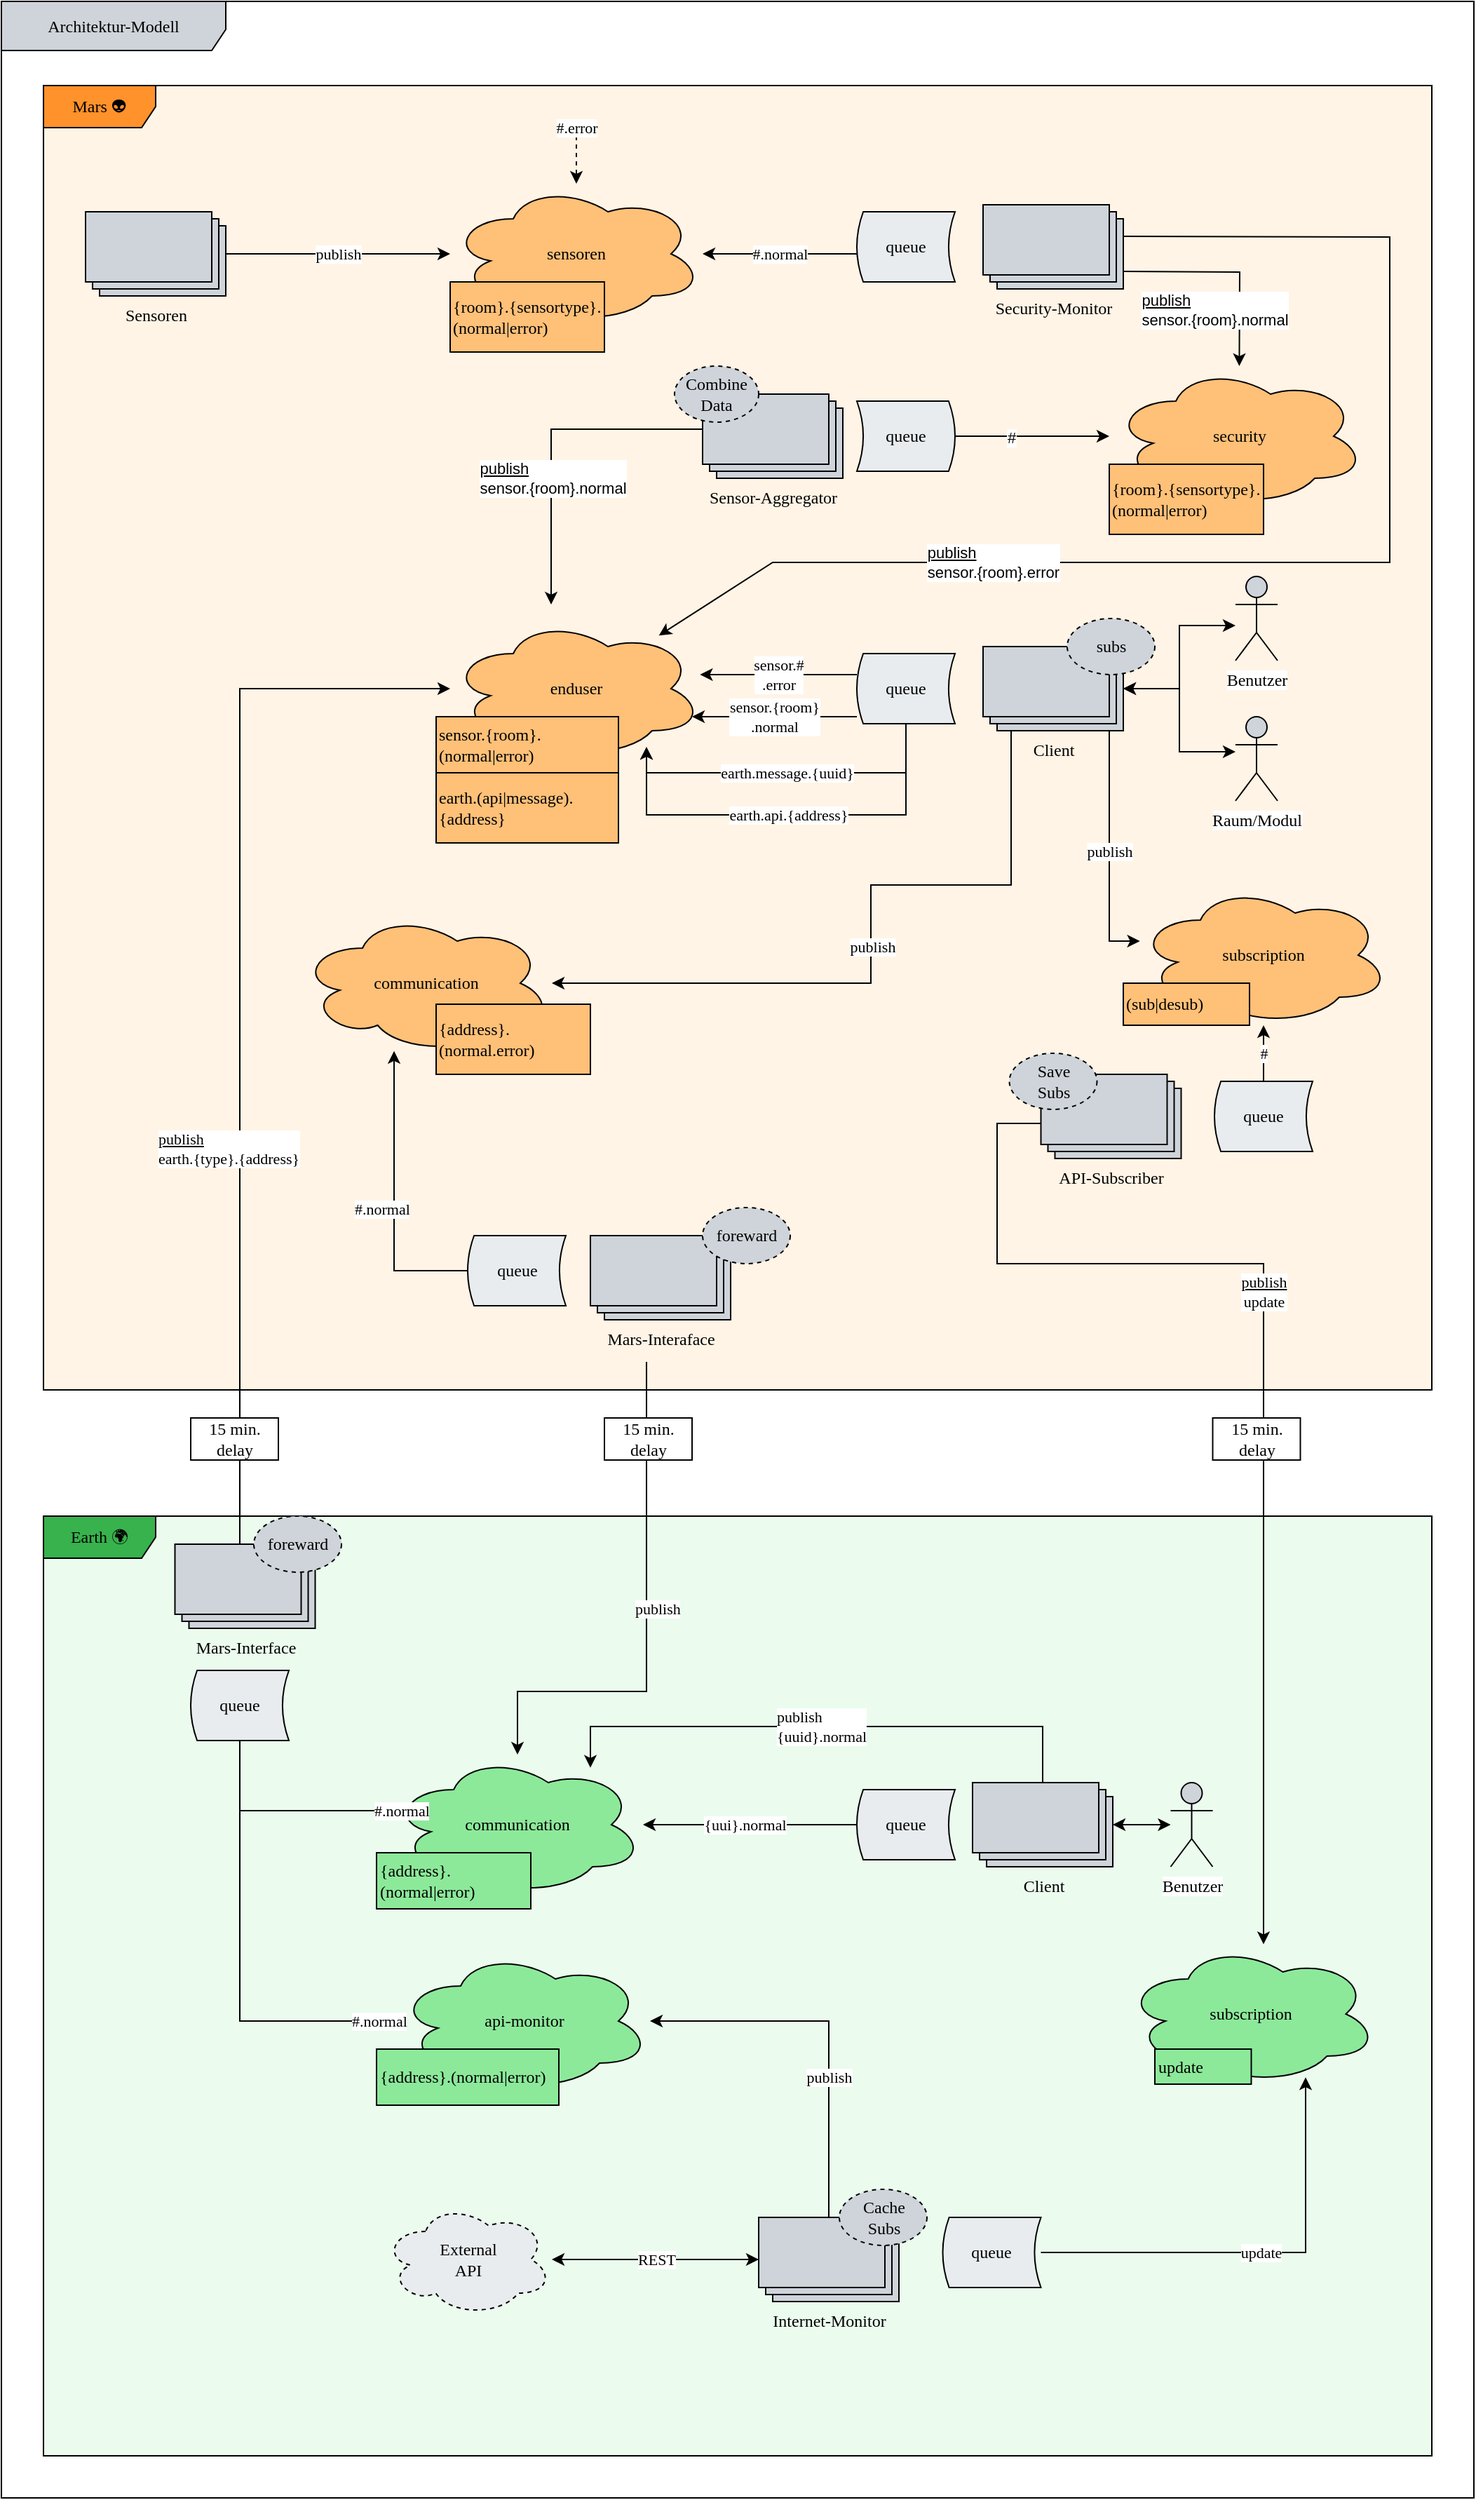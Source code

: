 <mxfile version="13.0.6" type="device"><diagram id="erU5Auw4rH4-HawhXIPo" name="Page-1"><mxGraphModel dx="386" dy="1212" grid="1" gridSize="10" guides="1" tooltips="1" connect="1" arrows="1" fold="1" page="0" pageScale="1" pageWidth="827" pageHeight="1169" background="#ffffff" math="0" shadow="0" extFonts="IBM Plex Sans^https://fonts.googleapis.com/css?family=IBM+Plex+Sans|IBM Plex Mono^https://fonts.googleapis.com/css?family=IBM+Plex+Mono"><root><mxCell id="0"/><mxCell id="1" parent="0"/><mxCell id="hUw3spgDHmvgVFq0hchr-114" value="Architektur-Modell" style="shape=umlFrame;whiteSpace=wrap;html=1;strokeColor=#000000;fillColor=#ced4da;gradientColor=none;fontFamily=IBM Plex Mono;width=160;height=35;" parent="1" vertex="1"><mxGeometry x="890" y="-30" width="1050" height="1780" as="geometry"/></mxCell><mxCell id="hUw3spgDHmvgVFq0hchr-70" value="Earth 🌍" style="shape=umlFrame;whiteSpace=wrap;html=1;fillColor=#37b24d;strokeColor=#000000;gradientColor=none;fontFamily=IBM Plex Mono;FType=g;width=80;height=30;swimlaneFillColor=#ebfbee;" parent="1" vertex="1"><mxGeometry x="920" y="1050" width="990" height="670" as="geometry"/></mxCell><mxCell id="hUw3spgDHmvgVFq0hchr-56" value="Mars 👽" style="shape=umlFrame;whiteSpace=wrap;html=1;fillColor=#ff922b;strokeColor=#000000;gradientColor=none;fontFamily=IBM Plex Mono;FType=g;width=80;height=30;comic=0;shadow=0;swimlaneFillColor=#fff4e6;" parent="1" vertex="1"><mxGeometry x="920" y="30" width="990" height="930" as="geometry"/></mxCell><mxCell id="hUw3spgDHmvgVFq0hchr-33" value="&lt;font face=&quot;IBM Plex Mono&quot;&gt;publish&lt;/font&gt;" style="edgeStyle=orthogonalEdgeStyle;rounded=0;orthogonalLoop=1;jettySize=auto;html=1;" parent="1" source="hUw3spgDHmvgVFq0hchr-2" target="hUw3spgDHmvgVFq0hchr-21" edge="1"><mxGeometry relative="1" as="geometry"/></mxCell><mxCell id="hUw3spgDHmvgVFq0hchr-2" value="&lt;font face=&quot;IBM Plex Mono&quot;&gt;Sensoren&lt;/font&gt;" style="verticalLabelPosition=bottom;verticalAlign=top;html=1;shape=mxgraph.basic.layered_rect;dx=10;outlineConnect=0;fillColor=#ced4da;" parent="1" vertex="1"><mxGeometry x="950" y="120" width="100" height="60" as="geometry"/></mxCell><mxCell id="hUw3spgDHmvgVFq0hchr-66" value="&lt;font face=&quot;IBM Plex Mono&quot;&gt;publish&lt;/font&gt;" style="edgeStyle=orthogonalEdgeStyle;rounded=0;orthogonalLoop=1;jettySize=auto;html=1;align=center;" parent="1" source="hUw3spgDHmvgVFq0hchr-3" target="hUw3spgDHmvgVFq0hchr-62" edge="1"><mxGeometry relative="1" as="geometry"><Array as="points"><mxPoint x="1680" y="640"/></Array></mxGeometry></mxCell><mxCell id="hUw3spgDHmvgVFq0hchr-90" value="" style="edgeStyle=orthogonalEdgeStyle;rounded=0;orthogonalLoop=1;jettySize=auto;html=1;fontFamily=IBM Plex Mono;align=center;" parent="1" source="hUw3spgDHmvgVFq0hchr-3" target="hUw3spgDHmvgVFq0hchr-89" edge="1"><mxGeometry relative="1" as="geometry"><Array as="points"><mxPoint x="1610" y="600"/><mxPoint x="1510" y="600"/><mxPoint x="1510" y="670"/></Array></mxGeometry></mxCell><mxCell id="hUw3spgDHmvgVFq0hchr-91" value="publish" style="edgeLabel;html=1;align=center;verticalAlign=middle;resizable=0;points=[];fontFamily=IBM Plex Mono;" parent="hUw3spgDHmvgVFq0hchr-90" vertex="1" connectable="0"><mxGeometry x="-0.001" y="1" relative="1" as="geometry"><mxPoint as="offset"/></mxGeometry></mxCell><mxCell id="hUw3spgDHmvgVFq0hchr-3" value="&lt;font face=&quot;IBM Plex Mono&quot;&gt;Client&lt;/font&gt;" style="verticalLabelPosition=bottom;verticalAlign=top;html=1;shape=mxgraph.basic.layered_rect;dx=10;outlineConnect=0;fillColor=#ced4da;" parent="1" vertex="1"><mxGeometry x="1590" y="430" width="100" height="60" as="geometry"/></mxCell><mxCell id="hUw3spgDHmvgVFq0hchr-4" value="&lt;font face=&quot;IBM Plex Mono&quot;&gt;Sensor-Aggregator&lt;/font&gt;" style="verticalLabelPosition=bottom;verticalAlign=top;html=1;shape=mxgraph.basic.layered_rect;dx=10;outlineConnect=0;fillColor=#ced4da;" parent="1" vertex="1"><mxGeometry x="1390" y="250" width="100" height="60" as="geometry"/></mxCell><mxCell id="hUw3spgDHmvgVFq0hchr-5" value="&lt;font face=&quot;IBM Plex Mono&quot;&gt;Security-Monitor&lt;/font&gt;" style="verticalLabelPosition=bottom;verticalAlign=top;html=1;shape=mxgraph.basic.layered_rect;dx=10;outlineConnect=0;fillColor=#ced4da;" parent="1" vertex="1"><mxGeometry x="1590" y="115" width="100" height="60" as="geometry"/></mxCell><mxCell id="hUw3spgDHmvgVFq0hchr-6" style="edgeStyle=orthogonalEdgeStyle;rounded=0;orthogonalLoop=1;jettySize=auto;html=1;startArrow=classic;startFill=1;endArrow=classic;endFill=1;fontFamily=IBM Plex Mono;" parent="1" source="hUw3spgDHmvgVFq0hchr-7" target="hUw3spgDHmvgVFq0hchr-3" edge="1"><mxGeometry relative="1" as="geometry"><mxPoint x="1780" y="455" as="targetPoint"/><Array as="points"><mxPoint x="1730" y="415"/><mxPoint x="1730" y="460"/></Array></mxGeometry></mxCell><mxCell id="hUw3spgDHmvgVFq0hchr-7" value="&lt;font face=&quot;IBM Plex Sans&quot;&gt;Benutzer&lt;/font&gt;" style="shape=umlActor;verticalLabelPosition=bottom;labelBackgroundColor=#ffffff;verticalAlign=top;html=1;strokeColor=#000000;fillColor=#CED4DA;gradientColor=none;" parent="1" vertex="1"><mxGeometry x="1770" y="380" width="30" height="60" as="geometry"/></mxCell><mxCell id="hUw3spgDHmvgVFq0hchr-8" style="edgeStyle=orthogonalEdgeStyle;rounded=0;orthogonalLoop=1;jettySize=auto;html=1;startArrow=classic;startFill=1;endArrow=classic;endFill=1;fontFamily=IBM Plex Mono;" parent="1" source="hUw3spgDHmvgVFq0hchr-9" target="hUw3spgDHmvgVFq0hchr-3" edge="1"><mxGeometry relative="1" as="geometry"><mxPoint x="1780" y="455" as="targetPoint"/><Array as="points"><mxPoint x="1730" y="505"/><mxPoint x="1730" y="460"/></Array></mxGeometry></mxCell><mxCell id="hUw3spgDHmvgVFq0hchr-9" value="&lt;font face=&quot;IBM Plex Sans&quot;&gt;Raum/Modul&lt;/font&gt;" style="shape=umlActor;verticalLabelPosition=bottom;labelBackgroundColor=#ffffff;verticalAlign=top;html=1;strokeColor=#000000;fillColor=#CED4DA;gradientColor=none;" parent="1" vertex="1"><mxGeometry x="1770" y="480" width="30" height="60" as="geometry"/></mxCell><mxCell id="hUw3spgDHmvgVFq0hchr-21" value="sensoren" style="ellipse;shape=cloud;whiteSpace=wrap;html=1;fontFamily=IBM Plex Sans;FType=g;fillColor=#FFC078;" parent="1" vertex="1"><mxGeometry x="1210" y="100" width="180" height="100" as="geometry"/></mxCell><mxCell id="hUw3spgDHmvgVFq0hchr-22" value="&lt;font face=&quot;IBM Plex Mono&quot;&gt;{room}.{sensortype}.(normal|error)&lt;/font&gt;" style="rounded=0;whiteSpace=wrap;html=1;fillColor=#FFC078;align=left;" parent="1" vertex="1"><mxGeometry x="1210" y="170" width="110" height="50" as="geometry"/></mxCell><mxCell id="hUw3spgDHmvgVFq0hchr-24" value="enduser" style="ellipse;shape=cloud;whiteSpace=wrap;html=1;fontFamily=IBM Plex Sans;FType=g;fillColor=#FFC078;" parent="1" vertex="1"><mxGeometry x="1210" y="410" width="180" height="100" as="geometry"/></mxCell><mxCell id="hUw3spgDHmvgVFq0hchr-31" value="&lt;font face=&quot;IBM Plex Mono&quot;&gt;#.normal&lt;/font&gt;" style="edgeStyle=orthogonalEdgeStyle;rounded=0;orthogonalLoop=1;jettySize=auto;html=1;" parent="1" source="hUw3spgDHmvgVFq0hchr-27" target="hUw3spgDHmvgVFq0hchr-21" edge="1"><mxGeometry relative="1" as="geometry"><Array as="points"><mxPoint x="1490" y="150"/><mxPoint x="1490" y="150"/></Array></mxGeometry></mxCell><mxCell id="hUw3spgDHmvgVFq0hchr-27" value="&lt;font face=&quot;IBM Plex Mono&quot;&gt;queue&lt;/font&gt;" style="shape=dataStorage;whiteSpace=wrap;html=1;fillColor=#E9ECEF;size=0.065;" parent="1" vertex="1"><mxGeometry x="1500" y="120" width="70" height="50" as="geometry"/></mxCell><mxCell id="hUw3spgDHmvgVFq0hchr-28" value="&lt;font face=&quot;IBM Plex Mono&quot;&gt;queue&lt;/font&gt;" style="shape=dataStorage;whiteSpace=wrap;html=1;fillColor=#E9ECEF;size=0.065;direction=west;" parent="1" vertex="1"><mxGeometry x="1500" y="255" width="70" height="50" as="geometry"/></mxCell><mxCell id="hUw3spgDHmvgVFq0hchr-37" value="&lt;font face=&quot;IBM Plex Sans&quot;&gt;Combine Data&lt;/font&gt;" style="ellipse;whiteSpace=wrap;html=1;strokeWidth=1;fillColor=#CED4DA;dashed=1;" parent="1" vertex="1"><mxGeometry x="1370" y="230" width="60" height="40" as="geometry"/></mxCell><mxCell id="hUw3spgDHmvgVFq0hchr-40" value="&lt;font face=&quot;IBM Plex Mono&quot;&gt;#.error&lt;/font&gt;" style="endArrow=classic;html=1;dashed=1;" parent="1" target="hUw3spgDHmvgVFq0hchr-21" edge="1"><mxGeometry x="-1" width="50" height="50" relative="1" as="geometry"><mxPoint x="1300" y="60" as="sourcePoint"/><mxPoint x="1300" y="10" as="targetPoint"/><mxPoint as="offset"/></mxGeometry></mxCell><mxCell id="hUw3spgDHmvgVFq0hchr-42" value="&lt;font face=&quot;IBM Plex Mono&quot;&gt;sensor.{room}.(normal|error)&lt;/font&gt;" style="rounded=0;whiteSpace=wrap;html=1;fillColor=#FFC078;align=left;" parent="1" vertex="1"><mxGeometry x="1200" y="480" width="130" height="40" as="geometry"/></mxCell><mxCell id="hUw3spgDHmvgVFq0hchr-49" value="&lt;font face=&quot;IBM Plex Mono&quot;&gt;sensor.{room}&lt;br&gt;.normal&lt;/font&gt;" style="edgeStyle=orthogonalEdgeStyle;rounded=0;orthogonalLoop=1;jettySize=auto;html=1;align=center;" parent="1" source="hUw3spgDHmvgVFq0hchr-48" target="hUw3spgDHmvgVFq0hchr-24" edge="1"><mxGeometry relative="1" as="geometry"><Array as="points"><mxPoint x="1490" y="480"/><mxPoint x="1490" y="480"/></Array></mxGeometry></mxCell><mxCell id="hUw3spgDHmvgVFq0hchr-50" value="&lt;font face=&quot;IBM Plex Mono&quot;&gt;sensor.#&lt;br&gt;.error&lt;/font&gt;" style="edgeStyle=orthogonalEdgeStyle;rounded=0;orthogonalLoop=1;jettySize=auto;html=1;align=center;" parent="1" source="hUw3spgDHmvgVFq0hchr-48" target="hUw3spgDHmvgVFq0hchr-24" edge="1"><mxGeometry relative="1" as="geometry"><Array as="points"><mxPoint x="1480" y="450"/><mxPoint x="1480" y="450"/></Array></mxGeometry></mxCell><mxCell id="hUw3spgDHmvgVFq0hchr-64" value="&lt;font face=&quot;IBM Plex Mono&quot;&gt;earth.message.{uuid}&lt;/font&gt;" style="edgeStyle=orthogonalEdgeStyle;rounded=0;orthogonalLoop=1;jettySize=auto;html=1;align=center;" parent="1" source="hUw3spgDHmvgVFq0hchr-48" target="hUw3spgDHmvgVFq0hchr-24" edge="1"><mxGeometry x="0.007" relative="1" as="geometry"><Array as="points"><mxPoint x="1535" y="520"/><mxPoint x="1350" y="520"/></Array><mxPoint as="offset"/></mxGeometry></mxCell><mxCell id="hUw3spgDHmvgVFq0hchr-65" value="&lt;font face=&quot;IBM Plex Mono&quot;&gt;earth.api.{address}&lt;/font&gt;" style="edgeStyle=orthogonalEdgeStyle;rounded=0;orthogonalLoop=1;jettySize=auto;html=1;align=center;" parent="1" source="hUw3spgDHmvgVFq0hchr-48" target="hUw3spgDHmvgVFq0hchr-24" edge="1"><mxGeometry relative="1" as="geometry"><Array as="points"><mxPoint x="1535" y="550"/><mxPoint x="1350" y="550"/></Array></mxGeometry></mxCell><mxCell id="hUw3spgDHmvgVFq0hchr-48" value="&lt;font face=&quot;IBM Plex Mono&quot;&gt;queue&lt;/font&gt;" style="shape=dataStorage;whiteSpace=wrap;html=1;fillColor=#E9ECEF;size=0.065;" parent="1" vertex="1"><mxGeometry x="1500" y="435" width="70" height="50" as="geometry"/></mxCell><mxCell id="hUw3spgDHmvgVFq0hchr-51" value="&lt;font face=&quot;IBM Plex Sans&quot;&gt;subs&lt;/font&gt;" style="ellipse;whiteSpace=wrap;html=1;strokeWidth=1;fillColor=#CED4DA;dashed=1;" parent="1" vertex="1"><mxGeometry x="1650" y="410" width="62.5" height="40" as="geometry"/></mxCell><mxCell id="hUw3spgDHmvgVFq0hchr-85" value="&lt;u&gt;publish&lt;/u&gt;&lt;br&gt;update" style="edgeStyle=orthogonalEdgeStyle;rounded=0;orthogonalLoop=1;jettySize=auto;html=1;fontFamily=IBM Plex Mono;align=center;" parent="1" source="hUw3spgDHmvgVFq0hchr-57" target="hUw3spgDHmvgVFq0hchr-78" edge="1"><mxGeometry x="-0.154" relative="1" as="geometry"><Array as="points"><mxPoint x="1600" y="770"/><mxPoint x="1600" y="870"/><mxPoint x="1790" y="870"/></Array><mxPoint as="offset"/></mxGeometry></mxCell><mxCell id="hUw3spgDHmvgVFq0hchr-57" value="&lt;font face=&quot;IBM Plex Mono&quot;&gt;API-Subscriber&lt;/font&gt;" style="verticalLabelPosition=bottom;verticalAlign=top;html=1;shape=mxgraph.basic.layered_rect;dx=10;outlineConnect=0;fillColor=#ced4da;" parent="1" vertex="1"><mxGeometry x="1631.25" y="735" width="100" height="60" as="geometry"/></mxCell><mxCell id="hUw3spgDHmvgVFq0hchr-58" value="&lt;font face=&quot;IBM Plex Sans&quot;&gt;Save&lt;br&gt;Subs&lt;/font&gt;" style="ellipse;whiteSpace=wrap;html=1;strokeWidth=1;fillColor=#CED4DA;dashed=1;" parent="1" vertex="1"><mxGeometry x="1608.75" y="720" width="62.5" height="40" as="geometry"/></mxCell><mxCell id="hUw3spgDHmvgVFq0hchr-61" value="&lt;font face=&quot;IBM Plex Mono&quot;&gt;&lt;u&gt;publish&lt;/u&gt;&lt;br&gt;earth.{type}.{address}&lt;/font&gt;" style="edgeStyle=orthogonalEdgeStyle;rounded=0;orthogonalLoop=1;jettySize=auto;html=1;align=left;" parent="1" source="hUw3spgDHmvgVFq0hchr-59" target="hUw3spgDHmvgVFq0hchr-24" edge="1"><mxGeometry x="-0.257" y="60" relative="1" as="geometry"><Array as="points"><mxPoint x="1060" y="460"/></Array><mxPoint as="offset"/></mxGeometry></mxCell><mxCell id="hUw3spgDHmvgVFq0hchr-59" value="&lt;font face=&quot;IBM Plex Mono&quot;&gt;Mars-Interface&lt;br&gt;&lt;/font&gt;" style="verticalLabelPosition=bottom;verticalAlign=top;html=1;shape=mxgraph.basic.layered_rect;dx=10;outlineConnect=0;fillColor=#ced4da;" parent="1" vertex="1"><mxGeometry x="1013.75" y="1070" width="100" height="60" as="geometry"/></mxCell><mxCell id="hUw3spgDHmvgVFq0hchr-60" value="&lt;font face=&quot;IBM Plex Mono&quot;&gt;earth.(api|message).{address}&lt;/font&gt;" style="rounded=0;whiteSpace=wrap;html=1;fillColor=#FFC078;align=left;" parent="1" vertex="1"><mxGeometry x="1200" y="520" width="130" height="50" as="geometry"/></mxCell><mxCell id="hUw3spgDHmvgVFq0hchr-62" value="subscription" style="ellipse;shape=cloud;whiteSpace=wrap;html=1;fontFamily=IBM Plex Sans;FType=g;fillColor=#FFC078;" parent="1" vertex="1"><mxGeometry x="1700" y="600" width="180" height="100" as="geometry"/></mxCell><mxCell id="hUw3spgDHmvgVFq0hchr-63" value="&lt;font face=&quot;IBM Plex Mono&quot;&gt;(sub|desub)&lt;/font&gt;" style="rounded=0;whiteSpace=wrap;html=1;fillColor=#FFC078;align=left;" parent="1" vertex="1"><mxGeometry x="1690" y="670" width="90" height="30" as="geometry"/></mxCell><mxCell id="hUw3spgDHmvgVFq0hchr-69" value="&lt;font face=&quot;IBM Plex Mono&quot;&gt;#&lt;/font&gt;" style="edgeStyle=orthogonalEdgeStyle;rounded=0;orthogonalLoop=1;jettySize=auto;html=1;align=center;" parent="1" source="hUw3spgDHmvgVFq0hchr-67" target="hUw3spgDHmvgVFq0hchr-62" edge="1"><mxGeometry relative="1" as="geometry"/></mxCell><mxCell id="hUw3spgDHmvgVFq0hchr-67" value="&lt;font face=&quot;IBM Plex Mono&quot;&gt;queue&lt;/font&gt;" style="shape=dataStorage;whiteSpace=wrap;html=1;fillColor=#E9ECEF;size=0.065;" parent="1" vertex="1"><mxGeometry x="1755" y="740" width="70" height="50" as="geometry"/></mxCell><mxCell id="hUw3spgDHmvgVFq0hchr-71" value="communication" style="ellipse;shape=cloud;whiteSpace=wrap;html=1;fontFamily=IBM Plex Sans;FType=g;fillColor=#8CE99A;" parent="1" vertex="1"><mxGeometry x="1167.5" y="1220" width="180" height="100" as="geometry"/></mxCell><mxCell id="hUw3spgDHmvgVFq0hchr-72" value="api-monitor" style="ellipse;shape=cloud;whiteSpace=wrap;html=1;fontFamily=IBM Plex Sans;FType=g;fillColor=#8ce99a;" parent="1" vertex="1"><mxGeometry x="1172.5" y="1360" width="180" height="100" as="geometry"/></mxCell><mxCell id="hUw3spgDHmvgVFq0hchr-74" value="#.normal" style="edgeStyle=orthogonalEdgeStyle;rounded=0;orthogonalLoop=1;jettySize=auto;html=1;align=left;fontFamily=IBM Plex Mono;" parent="1" source="hUw3spgDHmvgVFq0hchr-73" target="hUw3spgDHmvgVFq0hchr-71" edge="1"><mxGeometry x="0.549" y="20" relative="1" as="geometry"><Array as="points"><mxPoint x="1060" y="1260"/></Array><mxPoint x="20" y="20" as="offset"/></mxGeometry></mxCell><mxCell id="hUw3spgDHmvgVFq0hchr-75" value="#.normal" style="edgeStyle=orthogonalEdgeStyle;rounded=0;orthogonalLoop=1;jettySize=auto;html=1;align=left;fontFamily=IBM Plex Mono;" parent="1" source="hUw3spgDHmvgVFq0hchr-73" target="hUw3spgDHmvgVFq0hchr-72" edge="1"><mxGeometry x="0.647" y="20" relative="1" as="geometry"><Array as="points"><mxPoint x="1060" y="1410"/></Array><mxPoint x="20" y="20" as="offset"/></mxGeometry></mxCell><mxCell id="hUw3spgDHmvgVFq0hchr-73" value="&lt;font face=&quot;IBM Plex Mono&quot;&gt;queue&lt;/font&gt;" style="shape=dataStorage;whiteSpace=wrap;html=1;fillColor=#E9ECEF;size=0.065;" parent="1" vertex="1"><mxGeometry x="1025" y="1160" width="70" height="50" as="geometry"/></mxCell><mxCell id="hUw3spgDHmvgVFq0hchr-76" value="&lt;span style=&quot;font-family: &amp;#34;ibm plex mono&amp;#34;&quot;&gt;{address}.(normal|error)&lt;/span&gt;" style="rounded=0;whiteSpace=wrap;html=1;fillColor=#8CE99A;align=left;" parent="1" vertex="1"><mxGeometry x="1157.5" y="1290" width="110" height="40" as="geometry"/></mxCell><mxCell id="hUw3spgDHmvgVFq0hchr-77" value="&lt;span style=&quot;font-family: &amp;#34;ibm plex mono&amp;#34;&quot;&gt;{address}.(normal|error)&lt;/span&gt;" style="rounded=0;whiteSpace=wrap;html=1;fillColor=#8CE99A;align=left;" parent="1" vertex="1"><mxGeometry x="1157.5" y="1430" width="130" height="40" as="geometry"/></mxCell><mxCell id="hUw3spgDHmvgVFq0hchr-78" value="subscription" style="ellipse;shape=cloud;whiteSpace=wrap;html=1;fontFamily=IBM Plex Sans;FType=g;fillColor=#8CE99A;" parent="1" vertex="1"><mxGeometry x="1691.25" y="1355" width="180" height="100" as="geometry"/></mxCell><mxCell id="hUw3spgDHmvgVFq0hchr-79" value="&lt;font face=&quot;IBM Plex Mono&quot;&gt;update&lt;/font&gt;" style="rounded=0;whiteSpace=wrap;html=1;fillColor=#8CE99A;align=left;" parent="1" vertex="1"><mxGeometry x="1712.5" y="1430" width="68.75" height="25" as="geometry"/></mxCell><mxCell id="hUw3spgDHmvgVFq0hchr-81" value="&lt;font face=&quot;IBM Plex Mono&quot;&gt;15 min. delay&lt;/font&gt;" style="rounded=0;whiteSpace=wrap;html=1;fillColor=#ffffff;" parent="1" vertex="1"><mxGeometry x="1025" y="980" width="62.5" height="30" as="geometry"/></mxCell><mxCell id="hUw3spgDHmvgVFq0hchr-82" value="&lt;font face=&quot;IBM Plex Mono&quot;&gt;15 min. delay&lt;/font&gt;" style="rounded=0;whiteSpace=wrap;html=1;fillColor=#ffffff;" parent="1" vertex="1"><mxGeometry x="1753.75" y="980" width="62.5" height="30" as="geometry"/></mxCell><mxCell id="hUw3spgDHmvgVFq0hchr-89" value="communication" style="ellipse;shape=cloud;whiteSpace=wrap;html=1;fontFamily=IBM Plex Sans;FType=g;fillColor=#FFC078;" parent="1" vertex="1"><mxGeometry x="1102.5" y="620" width="180" height="100" as="geometry"/></mxCell><mxCell id="hUw3spgDHmvgVFq0hchr-92" value="&lt;span style=&quot;font-family: &amp;#34;ibm plex mono&amp;#34;&quot;&gt;{address}.(normal.error)&lt;/span&gt;" style="rounded=0;whiteSpace=wrap;html=1;fillColor=#FFC078;align=left;" parent="1" vertex="1"><mxGeometry x="1200" y="685" width="110" height="50" as="geometry"/></mxCell><mxCell id="hUw3spgDHmvgVFq0hchr-98" value="publish" style="edgeStyle=orthogonalEdgeStyle;rounded=0;orthogonalLoop=1;jettySize=auto;html=1;fontFamily=IBM Plex Mono;align=left;" parent="1" target="hUw3spgDHmvgVFq0hchr-71" edge="1"><mxGeometry x="-0.055" y="-10" relative="1" as="geometry"><Array as="points"><mxPoint x="1350" y="1175"/><mxPoint x="1258" y="1175"/></Array><mxPoint x="1350" y="940" as="sourcePoint"/><mxPoint as="offset"/></mxGeometry></mxCell><mxCell id="hUw3spgDHmvgVFq0hchr-93" value="&lt;font face=&quot;IBM Plex Mono&quot;&gt;Mars-Interaface&lt;br&gt;&lt;/font&gt;" style="verticalLabelPosition=bottom;verticalAlign=top;html=1;shape=mxgraph.basic.layered_rect;dx=10;outlineConnect=0;fillColor=#ced4da;" parent="1" vertex="1"><mxGeometry x="1310" y="850" width="100" height="60" as="geometry"/></mxCell><mxCell id="hUw3spgDHmvgVFq0hchr-95" value="#.normal" style="edgeStyle=orthogonalEdgeStyle;rounded=0;orthogonalLoop=1;jettySize=auto;html=1;fontFamily=IBM Plex Mono;align=left;" parent="1" source="hUw3spgDHmvgVFq0hchr-94" target="hUw3spgDHmvgVFq0hchr-89" edge="1"><mxGeometry x="-0.498" y="-54" relative="1" as="geometry"><Array as="points"><mxPoint x="1170" y="875"/></Array><mxPoint x="-84" y="-44" as="offset"/></mxGeometry></mxCell><mxCell id="hUw3spgDHmvgVFq0hchr-94" value="&lt;font face=&quot;IBM Plex Mono&quot;&gt;queue&lt;/font&gt;" style="shape=dataStorage;whiteSpace=wrap;html=1;fillColor=#E9ECEF;size=0.065;" parent="1" vertex="1"><mxGeometry x="1222.5" y="850" width="70" height="50" as="geometry"/></mxCell><mxCell id="hUw3spgDHmvgVFq0hchr-97" value="&lt;font face=&quot;IBM Plex Mono&quot;&gt;15 min. delay&lt;/font&gt;" style="rounded=0;whiteSpace=wrap;html=1;fillColor=#ffffff;" parent="1" vertex="1"><mxGeometry x="1320" y="980" width="62.5" height="30" as="geometry"/></mxCell><mxCell id="hUw3spgDHmvgVFq0hchr-102" style="edgeStyle=orthogonalEdgeStyle;rounded=0;orthogonalLoop=1;jettySize=auto;html=1;startArrow=classic;startFill=1;fontFamily=IBM Plex Mono;align=left;" parent="1" source="hUw3spgDHmvgVFq0hchr-99" target="hUw3spgDHmvgVFq0hchr-100" edge="1"><mxGeometry relative="1" as="geometry"/></mxCell><mxCell id="hUw3spgDHmvgVFq0hchr-105" value="publish&lt;br&gt;{uuid}.normal" style="edgeStyle=orthogonalEdgeStyle;rounded=0;orthogonalLoop=1;jettySize=auto;html=1;startArrow=none;startFill=0;endArrow=classic;endFill=1;endSize=6;fontFamily=IBM Plex Mono;align=left;" parent="1" source="hUw3spgDHmvgVFq0hchr-99" target="hUw3spgDHmvgVFq0hchr-71" edge="1"><mxGeometry x="0.187" relative="1" as="geometry"><Array as="points"><mxPoint x="1633" y="1200"/><mxPoint x="1310" y="1200"/></Array><mxPoint x="1" as="offset"/></mxGeometry></mxCell><mxCell id="hUw3spgDHmvgVFq0hchr-99" value="&lt;font face=&quot;IBM Plex Mono&quot;&gt;Client&lt;/font&gt;" style="verticalLabelPosition=bottom;verticalAlign=top;html=1;shape=mxgraph.basic.layered_rect;dx=10;outlineConnect=0;fillColor=#ced4da;" parent="1" vertex="1"><mxGeometry x="1582.5" y="1240" width="100" height="60" as="geometry"/></mxCell><mxCell id="hUw3spgDHmvgVFq0hchr-100" value="&lt;font face=&quot;IBM Plex Sans&quot;&gt;Benutzer&lt;/font&gt;" style="shape=umlActor;verticalLabelPosition=bottom;labelBackgroundColor=#ffffff;verticalAlign=top;html=1;strokeColor=#000000;fillColor=#CED4DA;gradientColor=none;" parent="1" vertex="1"><mxGeometry x="1723.75" y="1240" width="30" height="60" as="geometry"/></mxCell><mxCell id="hUw3spgDHmvgVFq0hchr-104" value="{uui}.normal" style="edgeStyle=orthogonalEdgeStyle;rounded=0;orthogonalLoop=1;jettySize=auto;html=1;startArrow=none;startFill=0;fontFamily=IBM Plex Mono;align=center;endArrow=classic;endFill=1;endSize=6;" parent="1" source="hUw3spgDHmvgVFq0hchr-103" target="hUw3spgDHmvgVFq0hchr-71" edge="1"><mxGeometry x="0.049" relative="1" as="geometry"><mxPoint as="offset"/></mxGeometry></mxCell><mxCell id="hUw3spgDHmvgVFq0hchr-103" value="&lt;font face=&quot;IBM Plex Mono&quot;&gt;queue&lt;/font&gt;" style="shape=dataStorage;whiteSpace=wrap;html=1;fillColor=#E9ECEF;size=0.065;" parent="1" vertex="1"><mxGeometry x="1500" y="1245" width="70" height="50" as="geometry"/></mxCell><mxCell id="hUw3spgDHmvgVFq0hchr-109" value="update" style="edgeStyle=orthogonalEdgeStyle;rounded=0;orthogonalLoop=1;jettySize=auto;html=1;startArrow=none;startFill=0;endArrow=classic;endFill=1;endSize=6;fontFamily=IBM Plex Mono;align=center;" parent="1" source="hUw3spgDHmvgVFq0hchr-106" target="hUw3spgDHmvgVFq0hchr-78" edge="1"><mxGeometry relative="1" as="geometry"><Array as="points"><mxPoint x="1820" y="1575"/></Array></mxGeometry></mxCell><mxCell id="hUw3spgDHmvgVFq0hchr-106" value="&lt;font face=&quot;IBM Plex Mono&quot;&gt;queue&lt;/font&gt;" style="shape=dataStorage;whiteSpace=wrap;html=1;fillColor=#E9ECEF;size=0.065;" parent="1" vertex="1"><mxGeometry x="1561.25" y="1550" width="70" height="50" as="geometry"/></mxCell><mxCell id="hUw3spgDHmvgVFq0hchr-113" value="publish" style="edgeStyle=orthogonalEdgeStyle;rounded=0;orthogonalLoop=1;jettySize=auto;html=1;startArrow=none;startFill=0;endArrow=classic;endFill=1;endSize=6;fontFamily=IBM Plex Mono;align=center;" parent="1" source="hUw3spgDHmvgVFq0hchr-107" target="hUw3spgDHmvgVFq0hchr-72" edge="1"><mxGeometry x="-0.252" relative="1" as="geometry"><Array as="points"><mxPoint x="1480" y="1410"/></Array><mxPoint as="offset"/></mxGeometry></mxCell><mxCell id="hUw3spgDHmvgVFq0hchr-107" value="&lt;font face=&quot;IBM Plex Mono&quot;&gt;Internet-Monitor&lt;/font&gt;" style="verticalLabelPosition=bottom;verticalAlign=top;html=1;shape=mxgraph.basic.layered_rect;dx=10;outlineConnect=0;fillColor=#ced4da;" parent="1" vertex="1"><mxGeometry x="1430" y="1550" width="100" height="60" as="geometry"/></mxCell><mxCell id="hUw3spgDHmvgVFq0hchr-108" value="&lt;font face=&quot;IBM Plex Sans&quot;&gt;Cache&lt;br&gt;Subs&lt;/font&gt;" style="ellipse;whiteSpace=wrap;html=1;strokeWidth=1;fillColor=#CED4DA;dashed=1;" parent="1" vertex="1"><mxGeometry x="1487.5" y="1530" width="62.5" height="40" as="geometry"/></mxCell><mxCell id="hUw3spgDHmvgVFq0hchr-110" value="External&lt;br&gt;API" style="ellipse;shape=cloud;whiteSpace=wrap;html=1;fontFamily=IBM Plex Sans;FType=g;dashed=1;gradientColor=none;fillColor=#e9ecef;" parent="1" vertex="1"><mxGeometry x="1162.5" y="1540" width="120" height="80" as="geometry"/></mxCell><mxCell id="hUw3spgDHmvgVFq0hchr-111" value="&lt;font face=&quot;IBM Plex Mono&quot;&gt;REST&lt;/font&gt;" style="edgeStyle=orthogonalEdgeStyle;rounded=0;orthogonalLoop=1;jettySize=auto;html=1;startArrow=classic;startFill=1;" parent="1" source="hUw3spgDHmvgVFq0hchr-110" target="hUw3spgDHmvgVFq0hchr-107" edge="1"><mxGeometry relative="1" as="geometry"><mxPoint x="710" y="1200" as="sourcePoint"/><mxPoint x="830" y="1200" as="targetPoint"/></mxGeometry></mxCell><mxCell id="hUw3spgDHmvgVFq0hchr-115" value="&lt;font face=&quot;IBM Plex Sans&quot;&gt;foreward&lt;/font&gt;" style="ellipse;whiteSpace=wrap;html=1;strokeWidth=1;fillColor=#CED4DA;dashed=1;" parent="1" vertex="1"><mxGeometry x="1390" y="830" width="62.5" height="40" as="geometry"/></mxCell><mxCell id="hUw3spgDHmvgVFq0hchr-116" value="&lt;font face=&quot;IBM Plex Sans&quot;&gt;foreward&lt;/font&gt;" style="ellipse;whiteSpace=wrap;html=1;strokeWidth=1;fillColor=#CED4DA;dashed=1;" parent="1" vertex="1"><mxGeometry x="1070" y="1050" width="62.5" height="40" as="geometry"/></mxCell><mxCell id="EYIfJ8Mb9N-2mhvtiRvc-1" value="security" style="ellipse;shape=cloud;whiteSpace=wrap;html=1;fontFamily=IBM Plex Sans;FType=g;fillColor=#FFC078;" vertex="1" parent="1"><mxGeometry x="1682.5" y="230" width="180" height="100" as="geometry"/></mxCell><mxCell id="EYIfJ8Mb9N-2mhvtiRvc-8" value="" style="endArrow=classic;html=1;exitX=0;exitY=0.5;exitDx=0;exitDy=0;" edge="1" parent="1" source="hUw3spgDHmvgVFq0hchr-28"><mxGeometry width="50" height="50" relative="1" as="geometry"><mxPoint x="1520" y="420" as="sourcePoint"/><mxPoint x="1680" y="280" as="targetPoint"/></mxGeometry></mxCell><mxCell id="EYIfJ8Mb9N-2mhvtiRvc-14" value="#" style="edgeLabel;html=1;align=center;verticalAlign=middle;resizable=0;points=[];" vertex="1" connectable="0" parent="EYIfJ8Mb9N-2mhvtiRvc-8"><mxGeometry x="-0.286" y="-1" relative="1" as="geometry"><mxPoint as="offset"/></mxGeometry></mxCell><mxCell id="EYIfJ8Mb9N-2mhvtiRvc-10" value="" style="endArrow=classic;html=1;rounded=0;exitX=0;exitY=0;exitDx=100;exitDy=22.5;exitPerimeter=0;" edge="1" parent="1" source="hUw3spgDHmvgVFq0hchr-5" target="hUw3spgDHmvgVFq0hchr-24"><mxGeometry width="50" height="50" relative="1" as="geometry"><mxPoint x="1691.25" y="150" as="sourcePoint"/><mxPoint x="1810" y="240" as="targetPoint"/><Array as="points"><mxPoint x="1880" y="138"/><mxPoint x="1880" y="370"/><mxPoint x="1440" y="370"/></Array></mxGeometry></mxCell><mxCell id="EYIfJ8Mb9N-2mhvtiRvc-15" value="&lt;div style=&quot;text-align: left&quot;&gt;&lt;u&gt;publish&lt;/u&gt;&lt;/div&gt;sensor.{room}.error" style="edgeLabel;html=1;align=center;verticalAlign=middle;resizable=0;points=[];" vertex="1" connectable="0" parent="EYIfJ8Mb9N-2mhvtiRvc-10"><mxGeometry x="-0.337" relative="1" as="geometry"><mxPoint x="-283.75" y="104" as="offset"/></mxGeometry></mxCell><mxCell id="EYIfJ8Mb9N-2mhvtiRvc-13" value="" style="endArrow=classic;html=1;exitX=0;exitY=0;exitDx=100;exitDy=47.5;exitPerimeter=0;rounded=0;" edge="1" parent="1" source="hUw3spgDHmvgVFq0hchr-5" target="EYIfJ8Mb9N-2mhvtiRvc-1"><mxGeometry width="50" height="50" relative="1" as="geometry"><mxPoint x="1670" y="240" as="sourcePoint"/><mxPoint x="1720" y="190" as="targetPoint"/><Array as="points"><mxPoint x="1773" y="163"/></Array></mxGeometry></mxCell><mxCell id="EYIfJ8Mb9N-2mhvtiRvc-16" value="&lt;div style=&quot;text-align: left&quot;&gt;&lt;u&gt;publish&lt;/u&gt;&lt;/div&gt;sensor.{room}.normal" style="edgeLabel;html=1;align=center;verticalAlign=middle;resizable=0;points=[];" vertex="1" connectable="0" parent="EYIfJ8Mb9N-2mhvtiRvc-13"><mxGeometry x="-0.311" y="2" relative="1" as="geometry"><mxPoint x="13.56" y="29.19" as="offset"/></mxGeometry></mxCell><mxCell id="EYIfJ8Mb9N-2mhvtiRvc-17" value="&lt;font face=&quot;IBM Plex Mono&quot;&gt;{room}.{sensortype}.(normal|error)&lt;/font&gt;" style="rounded=0;whiteSpace=wrap;html=1;fillColor=#FFC078;align=left;" vertex="1" parent="1"><mxGeometry x="1680" y="300" width="110" height="50" as="geometry"/></mxCell><mxCell id="EYIfJ8Mb9N-2mhvtiRvc-18" value="&lt;div style=&quot;text-align: left&quot;&gt;&lt;br&gt;&lt;/div&gt;" style="edgeLabel;html=1;align=center;verticalAlign=middle;resizable=0;points=[];" vertex="1" connectable="0" parent="1"><mxGeometry x="1340.004" y="359.997" as="geometry"><mxPoint x="-2" y="3" as="offset"/></mxGeometry></mxCell><mxCell id="EYIfJ8Mb9N-2mhvtiRvc-19" value="" style="endArrow=classic;html=1;exitX=0;exitY=0;exitDx=0;exitDy=25;exitPerimeter=0;rounded=0;" edge="1" parent="1" source="hUw3spgDHmvgVFq0hchr-4"><mxGeometry width="50" height="50" relative="1" as="geometry"><mxPoint x="1460" y="330" as="sourcePoint"/><mxPoint x="1282" y="400" as="targetPoint"/><Array as="points"><mxPoint x="1282" y="275"/></Array></mxGeometry></mxCell><mxCell id="EYIfJ8Mb9N-2mhvtiRvc-20" value="&lt;div style=&quot;text-align: left&quot;&gt;&lt;u&gt;publish&lt;/u&gt;&lt;/div&gt;sensor.{room}.normal" style="edgeLabel;html=1;align=center;verticalAlign=middle;resizable=0;points=[];" vertex="1" connectable="0" parent="1"><mxGeometry x="1282.504" y="309.997" as="geometry"><mxPoint as="offset"/></mxGeometry></mxCell></root></mxGraphModel></diagram></mxfile>
